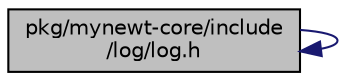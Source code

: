 digraph "pkg/mynewt-core/include/log/log.h"
{
 // LATEX_PDF_SIZE
  edge [fontname="Helvetica",fontsize="10",labelfontname="Helvetica",labelfontsize="10"];
  node [fontname="Helvetica",fontsize="10",shape=record];
  Node1 [label="pkg/mynewt-core/include\l/log/log.h",height=0.2,width=0.4,color="black", fillcolor="grey75", style="filled", fontcolor="black",tooltip="System logging header for mynewt-core."];
  Node1 -> Node1 [color="midnightblue",fontsize="10",style="solid",fontname="Helvetica"];
}
